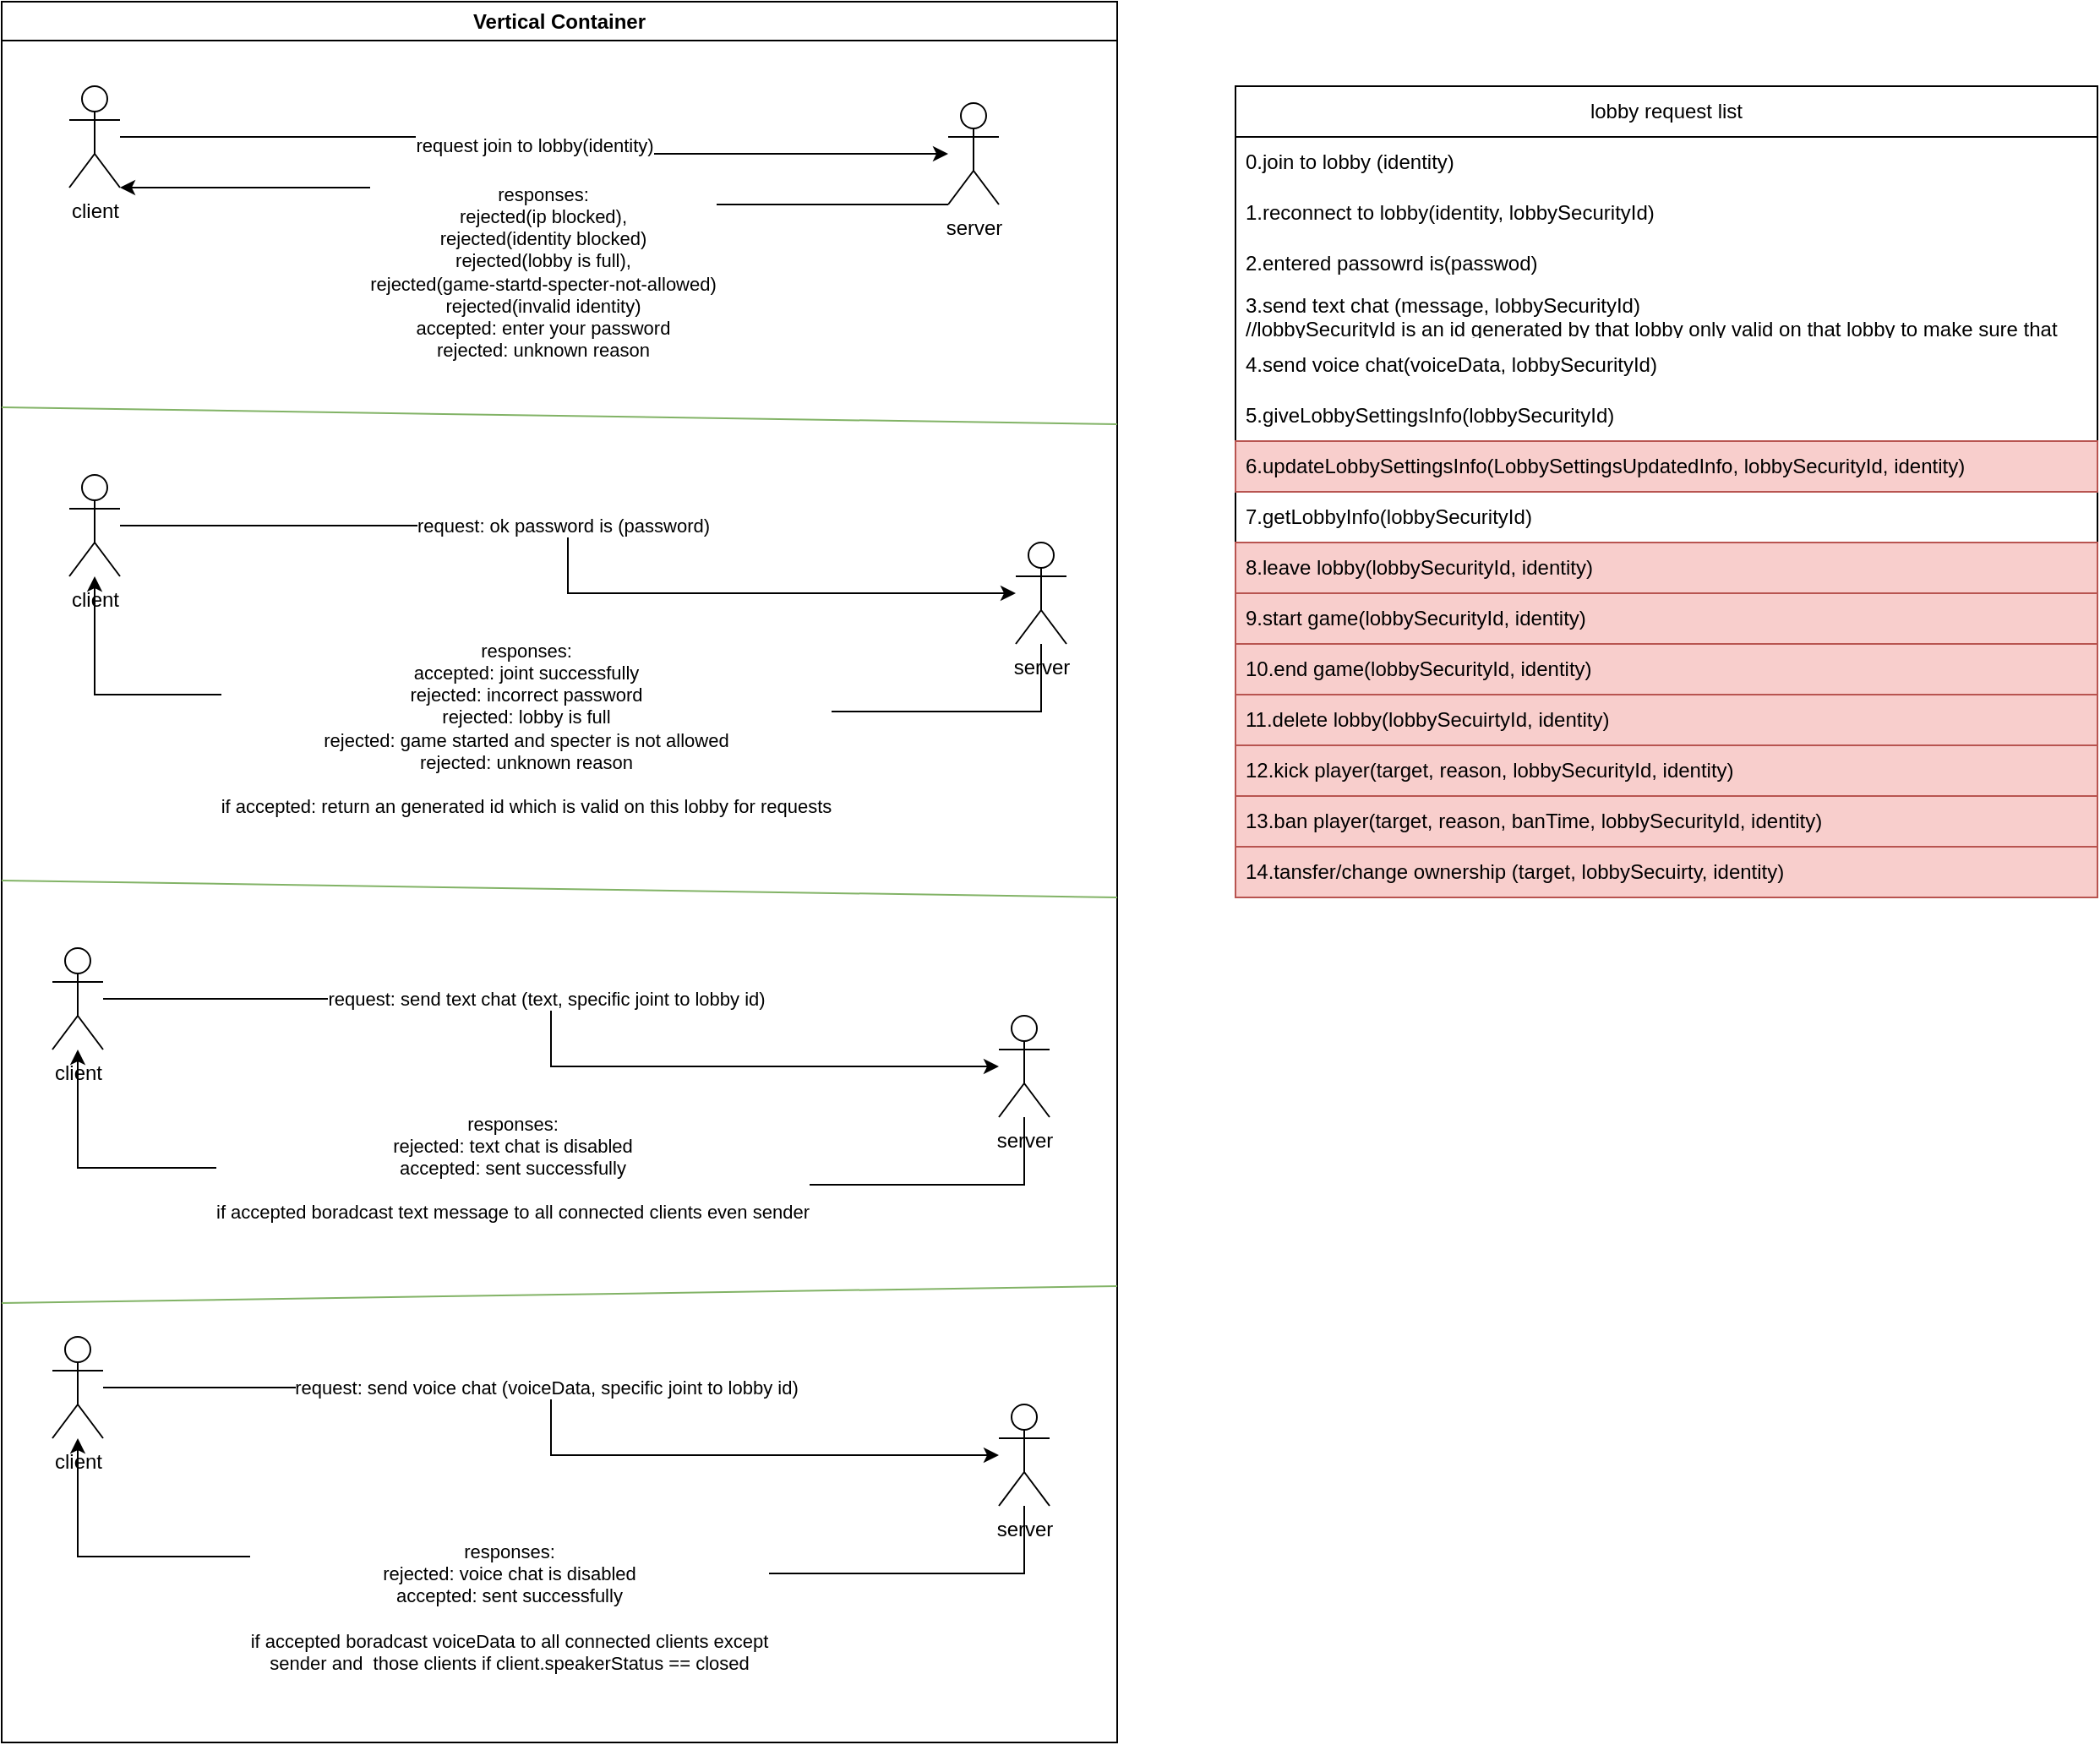 <mxfile version="22.1.11" type="device">
  <diagram name="Page-1" id="1kxsrUT7nrdaGYhW99Dr">
    <mxGraphModel dx="989" dy="1615" grid="1" gridSize="10" guides="1" tooltips="1" connect="1" arrows="1" fold="1" page="1" pageScale="1" pageWidth="850" pageHeight="1100" math="0" shadow="0">
      <root>
        <mxCell id="0" />
        <mxCell id="1" parent="0" />
        <mxCell id="jvdhxDSraGoJmhO3MUvB-20" value="Vertical Container" style="swimlane;whiteSpace=wrap;html=1;" vertex="1" parent="1">
          <mxGeometry x="90" y="-30" width="660" height="1030" as="geometry" />
        </mxCell>
        <mxCell id="jvdhxDSraGoJmhO3MUvB-17" value="client" style="shape=umlActor;verticalLabelPosition=bottom;verticalAlign=top;html=1;outlineConnect=0;" vertex="1" parent="jvdhxDSraGoJmhO3MUvB-20">
          <mxGeometry x="40" y="280" width="30" height="60" as="geometry" />
        </mxCell>
        <mxCell id="jvdhxDSraGoJmhO3MUvB-18" value="responses:&lt;br&gt;accepted: joint successfully&lt;br&gt;rejected: incorrect password&lt;br&gt;rejected: lobby is full&lt;br&gt;rejected: game started and specter is not allowed&lt;br&gt;rejected: unknown reason&lt;br&gt;&lt;br&gt;if accepted: return an generated id which is valid on this lobby for requests" style="edgeStyle=orthogonalEdgeStyle;rounded=0;orthogonalLoop=1;jettySize=auto;html=1;" edge="1" parent="jvdhxDSraGoJmhO3MUvB-20" source="jvdhxDSraGoJmhO3MUvB-19" target="jvdhxDSraGoJmhO3MUvB-17">
          <mxGeometry x="0.044" y="20" relative="1" as="geometry">
            <Array as="points">
              <mxPoint x="345" y="420" />
              <mxPoint x="345" y="410" />
            </Array>
            <mxPoint as="offset" />
          </mxGeometry>
        </mxCell>
        <mxCell id="jvdhxDSraGoJmhO3MUvB-19" value="server" style="shape=umlActor;verticalLabelPosition=bottom;verticalAlign=top;html=1;outlineConnect=0;" vertex="1" parent="jvdhxDSraGoJmhO3MUvB-20">
          <mxGeometry x="600" y="320" width="30" height="60" as="geometry" />
        </mxCell>
        <mxCell id="jvdhxDSraGoJmhO3MUvB-16" value="request: ok password is (password)" style="edgeStyle=orthogonalEdgeStyle;rounded=0;orthogonalLoop=1;jettySize=auto;html=1;" edge="1" parent="jvdhxDSraGoJmhO3MUvB-20" source="jvdhxDSraGoJmhO3MUvB-17" target="jvdhxDSraGoJmhO3MUvB-19">
          <mxGeometry x="-0.08" relative="1" as="geometry">
            <mxPoint as="offset" />
          </mxGeometry>
        </mxCell>
        <mxCell id="jvdhxDSraGoJmhO3MUvB-3" value="client" style="shape=umlActor;verticalLabelPosition=bottom;verticalAlign=top;html=1;outlineConnect=0;" vertex="1" parent="jvdhxDSraGoJmhO3MUvB-20">
          <mxGeometry x="40" y="50" width="30" height="60" as="geometry" />
        </mxCell>
        <mxCell id="jvdhxDSraGoJmhO3MUvB-15" value="responses:&lt;br&gt;rejected(ip blocked),&lt;br&gt;rejected(identity blocked)&lt;br&gt;rejected(lobby is full),&lt;br&gt;rejected(game-startd-specter-not-allowed)&lt;br&gt;rejected(invalid identity)&lt;br&gt;accepted: enter your password&lt;br&gt;rejected: unknown reason" style="edgeStyle=orthogonalEdgeStyle;rounded=0;orthogonalLoop=1;jettySize=auto;html=1;" edge="1" parent="jvdhxDSraGoJmhO3MUvB-20" source="jvdhxDSraGoJmhO3MUvB-13" target="jvdhxDSraGoJmhO3MUvB-3">
          <mxGeometry x="-0.04" y="40" relative="1" as="geometry">
            <Array as="points">
              <mxPoint x="315" y="120" />
              <mxPoint x="315" y="110" />
            </Array>
            <mxPoint as="offset" />
          </mxGeometry>
        </mxCell>
        <mxCell id="jvdhxDSraGoJmhO3MUvB-13" value="server" style="shape=umlActor;verticalLabelPosition=bottom;verticalAlign=top;html=1;outlineConnect=0;" vertex="1" parent="jvdhxDSraGoJmhO3MUvB-20">
          <mxGeometry x="560" y="60" width="30" height="60" as="geometry" />
        </mxCell>
        <mxCell id="jvdhxDSraGoJmhO3MUvB-14" value="request join to lobby(identity)" style="edgeStyle=orthogonalEdgeStyle;rounded=0;orthogonalLoop=1;jettySize=auto;html=1;" edge="1" parent="jvdhxDSraGoJmhO3MUvB-20" source="jvdhxDSraGoJmhO3MUvB-3" target="jvdhxDSraGoJmhO3MUvB-13">
          <mxGeometry relative="1" as="geometry" />
        </mxCell>
        <mxCell id="jvdhxDSraGoJmhO3MUvB-23" value="client" style="shape=umlActor;verticalLabelPosition=bottom;verticalAlign=top;html=1;outlineConnect=0;" vertex="1" parent="jvdhxDSraGoJmhO3MUvB-20">
          <mxGeometry x="30" y="560" width="30" height="60" as="geometry" />
        </mxCell>
        <mxCell id="jvdhxDSraGoJmhO3MUvB-24" value="responses:&lt;br&gt;rejected: text chat is disabled&lt;br&gt;accepted: sent successfully&lt;br&gt;&lt;br&gt;if accepted boradcast text message to all connected clients even sender" style="edgeStyle=orthogonalEdgeStyle;rounded=0;orthogonalLoop=1;jettySize=auto;html=1;" edge="1" parent="jvdhxDSraGoJmhO3MUvB-20" source="jvdhxDSraGoJmhO3MUvB-25" target="jvdhxDSraGoJmhO3MUvB-23">
          <mxGeometry x="0.039" relative="1" as="geometry">
            <Array as="points">
              <mxPoint x="335" y="700" />
              <mxPoint x="335" y="690" />
            </Array>
            <mxPoint as="offset" />
          </mxGeometry>
        </mxCell>
        <mxCell id="jvdhxDSraGoJmhO3MUvB-25" value="server" style="shape=umlActor;verticalLabelPosition=bottom;verticalAlign=top;html=1;outlineConnect=0;" vertex="1" parent="jvdhxDSraGoJmhO3MUvB-20">
          <mxGeometry x="590" y="600" width="30" height="60" as="geometry" />
        </mxCell>
        <mxCell id="jvdhxDSraGoJmhO3MUvB-26" value="request: send text chat (text, specific joint to lobby id)" style="edgeStyle=orthogonalEdgeStyle;rounded=0;orthogonalLoop=1;jettySize=auto;html=1;" edge="1" parent="jvdhxDSraGoJmhO3MUvB-20" source="jvdhxDSraGoJmhO3MUvB-23" target="jvdhxDSraGoJmhO3MUvB-25">
          <mxGeometry x="-0.08" relative="1" as="geometry">
            <mxPoint as="offset" />
          </mxGeometry>
        </mxCell>
        <mxCell id="jvdhxDSraGoJmhO3MUvB-28" value="" style="endArrow=none;html=1;rounded=0;fillColor=#d5e8d4;strokeColor=#82b366;" edge="1" parent="jvdhxDSraGoJmhO3MUvB-20">
          <mxGeometry width="50" height="50" relative="1" as="geometry">
            <mxPoint y="520" as="sourcePoint" />
            <mxPoint x="660" y="530" as="targetPoint" />
          </mxGeometry>
        </mxCell>
        <mxCell id="jvdhxDSraGoJmhO3MUvB-29" value="" style="endArrow=none;html=1;rounded=0;fillColor=#d5e8d4;strokeColor=#82b366;" edge="1" parent="jvdhxDSraGoJmhO3MUvB-20">
          <mxGeometry width="50" height="50" relative="1" as="geometry">
            <mxPoint y="770" as="sourcePoint" />
            <mxPoint x="660" y="760" as="targetPoint" />
          </mxGeometry>
        </mxCell>
        <mxCell id="jvdhxDSraGoJmhO3MUvB-30" value="client" style="shape=umlActor;verticalLabelPosition=bottom;verticalAlign=top;html=1;outlineConnect=0;" vertex="1" parent="jvdhxDSraGoJmhO3MUvB-20">
          <mxGeometry x="30" y="790" width="30" height="60" as="geometry" />
        </mxCell>
        <mxCell id="jvdhxDSraGoJmhO3MUvB-31" value="responses:&lt;br&gt;rejected: voice chat is disabled&lt;br&gt;accepted: sent successfully&lt;br&gt;&lt;br&gt;if accepted boradcast voiceData to all connected clients except &lt;br&gt;sender and&amp;nbsp; those clients if client.speakerStatus == closed" style="edgeStyle=orthogonalEdgeStyle;rounded=0;orthogonalLoop=1;jettySize=auto;html=1;" edge="1" parent="jvdhxDSraGoJmhO3MUvB-20" source="jvdhxDSraGoJmhO3MUvB-32" target="jvdhxDSraGoJmhO3MUvB-30">
          <mxGeometry x="0.044" y="30" relative="1" as="geometry">
            <Array as="points">
              <mxPoint x="335" y="930" />
              <mxPoint x="335" y="920" />
            </Array>
            <mxPoint as="offset" />
          </mxGeometry>
        </mxCell>
        <mxCell id="jvdhxDSraGoJmhO3MUvB-32" value="server" style="shape=umlActor;verticalLabelPosition=bottom;verticalAlign=top;html=1;outlineConnect=0;" vertex="1" parent="jvdhxDSraGoJmhO3MUvB-20">
          <mxGeometry x="590" y="830" width="30" height="60" as="geometry" />
        </mxCell>
        <mxCell id="jvdhxDSraGoJmhO3MUvB-33" value="request: send voice chat (voiceData, specific joint to lobby id)" style="edgeStyle=orthogonalEdgeStyle;rounded=0;orthogonalLoop=1;jettySize=auto;html=1;" edge="1" parent="jvdhxDSraGoJmhO3MUvB-20" source="jvdhxDSraGoJmhO3MUvB-30" target="jvdhxDSraGoJmhO3MUvB-32">
          <mxGeometry x="-0.08" relative="1" as="geometry">
            <mxPoint as="offset" />
          </mxGeometry>
        </mxCell>
        <mxCell id="jvdhxDSraGoJmhO3MUvB-27" value="" style="endArrow=none;html=1;rounded=0;fillColor=#d5e8d4;strokeColor=#82b366;" edge="1" parent="1">
          <mxGeometry width="50" height="50" relative="1" as="geometry">
            <mxPoint x="90" y="210" as="sourcePoint" />
            <mxPoint x="750" y="220" as="targetPoint" />
          </mxGeometry>
        </mxCell>
        <mxCell id="jvdhxDSraGoJmhO3MUvB-34" value="lobby request list" style="swimlane;fontStyle=0;childLayout=stackLayout;horizontal=1;startSize=30;horizontalStack=0;resizeParent=1;resizeParentMax=0;resizeLast=0;collapsible=1;marginBottom=0;whiteSpace=wrap;html=1;" vertex="1" parent="1">
          <mxGeometry x="820" y="20" width="510" height="480" as="geometry" />
        </mxCell>
        <mxCell id="jvdhxDSraGoJmhO3MUvB-47" value="0.join to lobby (identity)" style="text;strokeColor=none;fillColor=none;align=left;verticalAlign=middle;spacingLeft=4;spacingRight=4;overflow=hidden;points=[[0,0.5],[1,0.5]];portConstraint=eastwest;rotatable=0;whiteSpace=wrap;html=1;" vertex="1" parent="jvdhxDSraGoJmhO3MUvB-34">
          <mxGeometry y="30" width="510" height="30" as="geometry" />
        </mxCell>
        <mxCell id="jvdhxDSraGoJmhO3MUvB-35" value="1.reconnect to lobby(identity, lobbySecurityId)" style="text;strokeColor=none;fillColor=none;align=left;verticalAlign=middle;spacingLeft=4;spacingRight=4;overflow=hidden;points=[[0,0.5],[1,0.5]];portConstraint=eastwest;rotatable=0;whiteSpace=wrap;html=1;" vertex="1" parent="jvdhxDSraGoJmhO3MUvB-34">
          <mxGeometry y="60" width="510" height="30" as="geometry" />
        </mxCell>
        <mxCell id="jvdhxDSraGoJmhO3MUvB-36" value="2.entered passowrd is(passwod)" style="text;strokeColor=none;fillColor=none;align=left;verticalAlign=middle;spacingLeft=4;spacingRight=4;overflow=hidden;points=[[0,0.5],[1,0.5]];portConstraint=eastwest;rotatable=0;whiteSpace=wrap;html=1;" vertex="1" parent="jvdhxDSraGoJmhO3MUvB-34">
          <mxGeometry y="90" width="510" height="30" as="geometry" />
        </mxCell>
        <mxCell id="jvdhxDSraGoJmhO3MUvB-37" value="3.send text chat (message, lobbySecurityId)&lt;br&gt;//lobbySecurityId is an id generated by that lobby only valid on that lobby to make sure that client is same as authicationed" style="text;strokeColor=none;fillColor=none;align=left;verticalAlign=middle;spacingLeft=4;spacingRight=4;overflow=hidden;points=[[0,0.5],[1,0.5]];portConstraint=eastwest;rotatable=0;whiteSpace=wrap;html=1;" vertex="1" parent="jvdhxDSraGoJmhO3MUvB-34">
          <mxGeometry y="120" width="510" height="30" as="geometry" />
        </mxCell>
        <mxCell id="jvdhxDSraGoJmhO3MUvB-40" value="4.send voice chat(voiceData, lobbySecurityId)" style="text;strokeColor=none;fillColor=none;align=left;verticalAlign=middle;spacingLeft=4;spacingRight=4;overflow=hidden;points=[[0,0.5],[1,0.5]];portConstraint=eastwest;rotatable=0;whiteSpace=wrap;html=1;" vertex="1" parent="jvdhxDSraGoJmhO3MUvB-34">
          <mxGeometry y="150" width="510" height="30" as="geometry" />
        </mxCell>
        <mxCell id="jvdhxDSraGoJmhO3MUvB-41" value="5.giveLobbySettingsInfo(lobbySecurityId)" style="text;strokeColor=none;fillColor=none;align=left;verticalAlign=middle;spacingLeft=4;spacingRight=4;overflow=hidden;points=[[0,0.5],[1,0.5]];portConstraint=eastwest;rotatable=0;whiteSpace=wrap;html=1;" vertex="1" parent="jvdhxDSraGoJmhO3MUvB-34">
          <mxGeometry y="180" width="510" height="30" as="geometry" />
        </mxCell>
        <mxCell id="jvdhxDSraGoJmhO3MUvB-42" value="6.updateLobbySettingsInfo(LobbySettingsUpdatedInfo, lobbySecurityId, identity)" style="text;strokeColor=#b85450;fillColor=#f8cecc;align=left;verticalAlign=middle;spacingLeft=4;spacingRight=4;overflow=hidden;points=[[0,0.5],[1,0.5]];portConstraint=eastwest;rotatable=0;whiteSpace=wrap;html=1;" vertex="1" parent="jvdhxDSraGoJmhO3MUvB-34">
          <mxGeometry y="210" width="510" height="30" as="geometry" />
        </mxCell>
        <mxCell id="jvdhxDSraGoJmhO3MUvB-43" value="7.getLobbyInfo(lobbySecurityId)" style="text;strokeColor=none;fillColor=none;align=left;verticalAlign=middle;spacingLeft=4;spacingRight=4;overflow=hidden;points=[[0,0.5],[1,0.5]];portConstraint=eastwest;rotatable=0;whiteSpace=wrap;html=1;" vertex="1" parent="jvdhxDSraGoJmhO3MUvB-34">
          <mxGeometry y="240" width="510" height="30" as="geometry" />
        </mxCell>
        <mxCell id="jvdhxDSraGoJmhO3MUvB-44" value="8.leave lobby(lobbySecurityId, identity)" style="text;strokeColor=#b85450;fillColor=#f8cecc;align=left;verticalAlign=middle;spacingLeft=4;spacingRight=4;overflow=hidden;points=[[0,0.5],[1,0.5]];portConstraint=eastwest;rotatable=0;whiteSpace=wrap;html=1;" vertex="1" parent="jvdhxDSraGoJmhO3MUvB-34">
          <mxGeometry y="270" width="510" height="30" as="geometry" />
        </mxCell>
        <mxCell id="jvdhxDSraGoJmhO3MUvB-45" value="9.start game(lobbySecurityId, identity)" style="text;strokeColor=#b85450;fillColor=#f8cecc;align=left;verticalAlign=middle;spacingLeft=4;spacingRight=4;overflow=hidden;points=[[0,0.5],[1,0.5]];portConstraint=eastwest;rotatable=0;whiteSpace=wrap;html=1;" vertex="1" parent="jvdhxDSraGoJmhO3MUvB-34">
          <mxGeometry y="300" width="510" height="30" as="geometry" />
        </mxCell>
        <mxCell id="jvdhxDSraGoJmhO3MUvB-46" value="10.end game(lobbySecurityId, identity)" style="text;strokeColor=#b85450;fillColor=#f8cecc;align=left;verticalAlign=middle;spacingLeft=4;spacingRight=4;overflow=hidden;points=[[0,0.5],[1,0.5]];portConstraint=eastwest;rotatable=0;whiteSpace=wrap;html=1;" vertex="1" parent="jvdhxDSraGoJmhO3MUvB-34">
          <mxGeometry y="330" width="510" height="30" as="geometry" />
        </mxCell>
        <mxCell id="jvdhxDSraGoJmhO3MUvB-48" value="11.delete lobby(lobbySecuirtyId, identity)" style="text;strokeColor=#b85450;fillColor=#f8cecc;align=left;verticalAlign=middle;spacingLeft=4;spacingRight=4;overflow=hidden;points=[[0,0.5],[1,0.5]];portConstraint=eastwest;rotatable=0;whiteSpace=wrap;html=1;" vertex="1" parent="jvdhxDSraGoJmhO3MUvB-34">
          <mxGeometry y="360" width="510" height="30" as="geometry" />
        </mxCell>
        <mxCell id="jvdhxDSraGoJmhO3MUvB-49" value="12.kick player(target, reason, lobbySecurityId, identity)" style="text;strokeColor=#b85450;fillColor=#f8cecc;align=left;verticalAlign=middle;spacingLeft=4;spacingRight=4;overflow=hidden;points=[[0,0.5],[1,0.5]];portConstraint=eastwest;rotatable=0;whiteSpace=wrap;html=1;" vertex="1" parent="jvdhxDSraGoJmhO3MUvB-34">
          <mxGeometry y="390" width="510" height="30" as="geometry" />
        </mxCell>
        <mxCell id="jvdhxDSraGoJmhO3MUvB-50" value="13.ban player(target, reason, banTime, lobbySecurityId, identity)" style="text;strokeColor=#b85450;fillColor=#f8cecc;align=left;verticalAlign=middle;spacingLeft=4;spacingRight=4;overflow=hidden;points=[[0,0.5],[1,0.5]];portConstraint=eastwest;rotatable=0;whiteSpace=wrap;html=1;" vertex="1" parent="jvdhxDSraGoJmhO3MUvB-34">
          <mxGeometry y="420" width="510" height="30" as="geometry" />
        </mxCell>
        <mxCell id="jvdhxDSraGoJmhO3MUvB-51" value="14.tansfer/change ownership (target, lobbySecuirty, identity)" style="text;strokeColor=#b85450;fillColor=#f8cecc;align=left;verticalAlign=middle;spacingLeft=4;spacingRight=4;overflow=hidden;points=[[0,0.5],[1,0.5]];portConstraint=eastwest;rotatable=0;whiteSpace=wrap;html=1;" vertex="1" parent="jvdhxDSraGoJmhO3MUvB-34">
          <mxGeometry y="450" width="510" height="30" as="geometry" />
        </mxCell>
      </root>
    </mxGraphModel>
  </diagram>
</mxfile>
